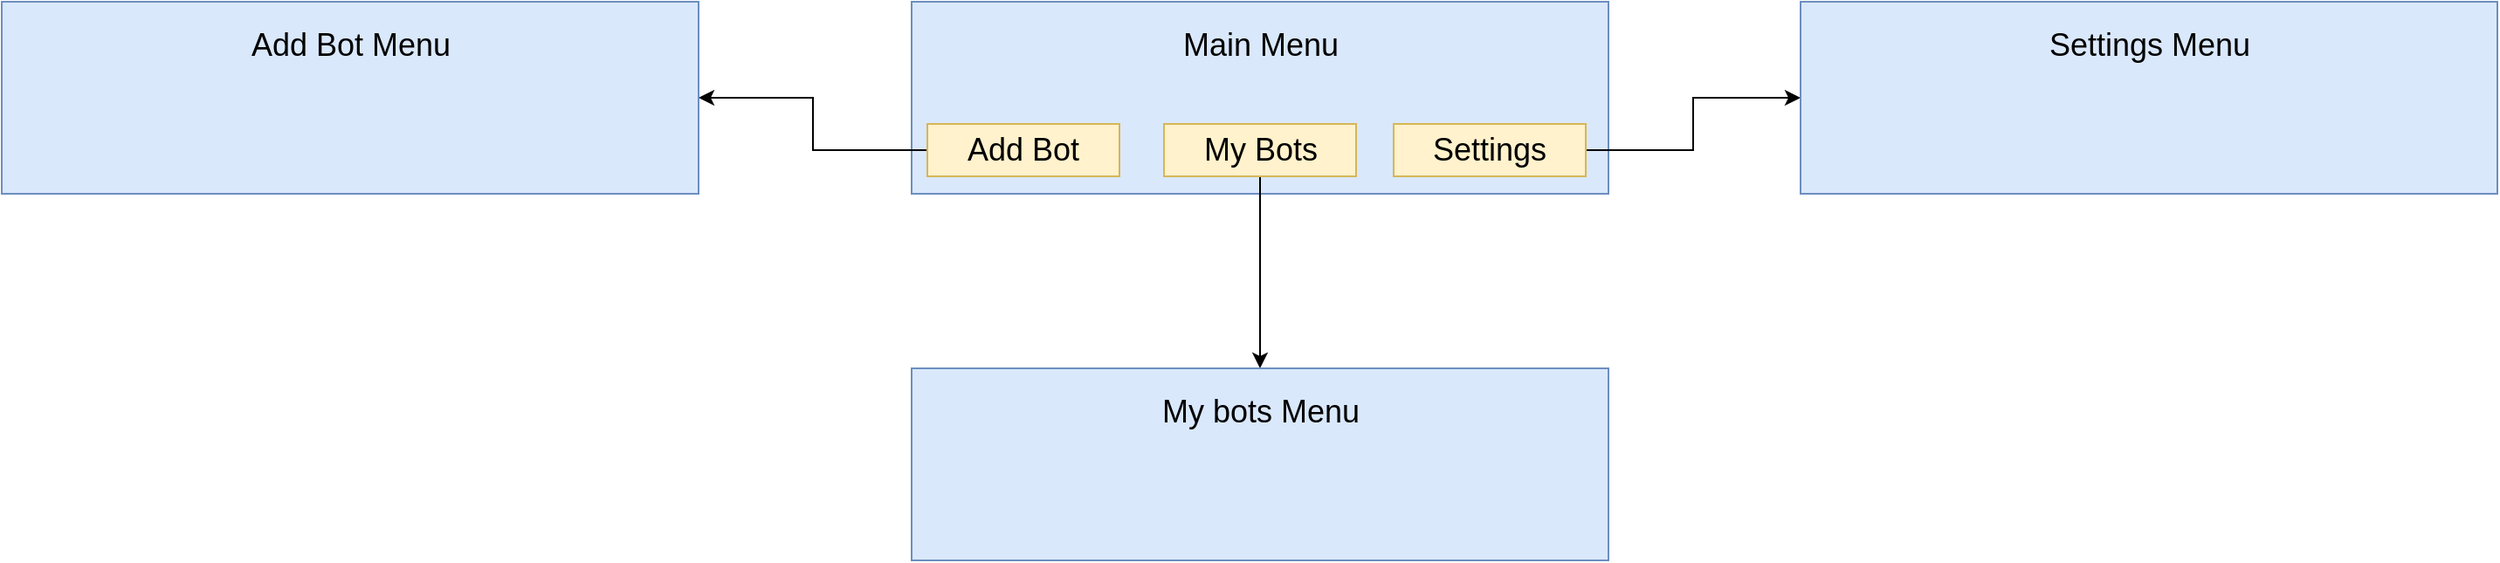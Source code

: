 <mxfile version="20.5.1" type="github">
  <diagram id="bkoPa95LsjZUlwaL_hDF" name="Page-1">
    <mxGraphModel dx="2500" dy="875" grid="1" gridSize="10" guides="1" tooltips="1" connect="1" arrows="1" fold="1" page="1" pageScale="1" pageWidth="827" pageHeight="1169" math="1" shadow="0">
      <root>
        <mxCell id="0" />
        <mxCell id="1" parent="0" />
        <mxCell id="YsEPku2POV7lSb2EOO0Q-2" value="" style="rounded=0;whiteSpace=wrap;html=1;fillColor=#dae8fc;strokeColor=#6c8ebf;" vertex="1" parent="1">
          <mxGeometry x="221" y="60" width="399" height="110" as="geometry" />
        </mxCell>
        <mxCell id="YsEPku2POV7lSb2EOO0Q-3" value="Main Menu" style="text;html=1;strokeColor=none;fillColor=none;align=center;verticalAlign=middle;whiteSpace=wrap;rounded=0;fontSize=18;" vertex="1" parent="1">
          <mxGeometry x="365.5" y="70" width="110" height="30" as="geometry" />
        </mxCell>
        <mxCell id="YsEPku2POV7lSb2EOO0Q-14" style="edgeStyle=orthogonalEdgeStyle;rounded=0;orthogonalLoop=1;jettySize=auto;html=1;exitX=1;exitY=0.5;exitDx=0;exitDy=0;entryX=0;entryY=0.5;entryDx=0;entryDy=0;fontSize=18;" edge="1" parent="1" source="YsEPku2POV7lSb2EOO0Q-6" target="YsEPku2POV7lSb2EOO0Q-10">
          <mxGeometry relative="1" as="geometry" />
        </mxCell>
        <mxCell id="YsEPku2POV7lSb2EOO0Q-6" value="Settings" style="rounded=0;whiteSpace=wrap;html=1;fontSize=18;fillColor=#fff2cc;strokeColor=#d6b656;" vertex="1" parent="1">
          <mxGeometry x="497" y="130" width="110" height="30" as="geometry" />
        </mxCell>
        <mxCell id="YsEPku2POV7lSb2EOO0Q-15" style="edgeStyle=orthogonalEdgeStyle;rounded=0;orthogonalLoop=1;jettySize=auto;html=1;exitX=0.5;exitY=1;exitDx=0;exitDy=0;entryX=0.5;entryY=0;entryDx=0;entryDy=0;fontSize=18;" edge="1" parent="1" source="YsEPku2POV7lSb2EOO0Q-7" target="YsEPku2POV7lSb2EOO0Q-11">
          <mxGeometry relative="1" as="geometry" />
        </mxCell>
        <mxCell id="YsEPku2POV7lSb2EOO0Q-7" value="My Bots" style="rounded=0;whiteSpace=wrap;html=1;fontSize=18;fillColor=#fff2cc;strokeColor=#d6b656;" vertex="1" parent="1">
          <mxGeometry x="365.5" y="130" width="110" height="30" as="geometry" />
        </mxCell>
        <mxCell id="YsEPku2POV7lSb2EOO0Q-13" style="edgeStyle=orthogonalEdgeStyle;rounded=0;orthogonalLoop=1;jettySize=auto;html=1;exitX=0;exitY=0.5;exitDx=0;exitDy=0;fontSize=18;" edge="1" parent="1" source="YsEPku2POV7lSb2EOO0Q-8" target="YsEPku2POV7lSb2EOO0Q-12">
          <mxGeometry relative="1" as="geometry" />
        </mxCell>
        <mxCell id="YsEPku2POV7lSb2EOO0Q-8" value="Add Bot" style="rounded=0;whiteSpace=wrap;html=1;fontSize=18;fillColor=#fff2cc;strokeColor=#d6b656;" vertex="1" parent="1">
          <mxGeometry x="230" y="130" width="110" height="30" as="geometry" />
        </mxCell>
        <mxCell id="YsEPku2POV7lSb2EOO0Q-10" value="" style="rounded=0;whiteSpace=wrap;html=1;fontSize=18;fillColor=#dae8fc;strokeColor=#6c8ebf;" vertex="1" parent="1">
          <mxGeometry x="730" y="60" width="399" height="110" as="geometry" />
        </mxCell>
        <mxCell id="YsEPku2POV7lSb2EOO0Q-11" value="" style="rounded=0;whiteSpace=wrap;html=1;fontSize=18;fillColor=#dae8fc;strokeColor=#6c8ebf;" vertex="1" parent="1">
          <mxGeometry x="221" y="270" width="399" height="110" as="geometry" />
        </mxCell>
        <mxCell id="YsEPku2POV7lSb2EOO0Q-12" value="" style="rounded=0;whiteSpace=wrap;html=1;fontSize=18;fillColor=#dae8fc;strokeColor=#6c8ebf;" vertex="1" parent="1">
          <mxGeometry x="-300" y="60" width="399" height="110" as="geometry" />
        </mxCell>
        <mxCell id="YsEPku2POV7lSb2EOO0Q-17" value="Add Bot Menu" style="text;html=1;strokeColor=none;fillColor=none;align=center;verticalAlign=middle;whiteSpace=wrap;rounded=0;fontSize=18;" vertex="1" parent="1">
          <mxGeometry x="-173.25" y="70" width="145.5" height="30" as="geometry" />
        </mxCell>
        <mxCell id="YsEPku2POV7lSb2EOO0Q-18" value="Settings Menu" style="text;html=1;strokeColor=none;fillColor=none;align=center;verticalAlign=middle;whiteSpace=wrap;rounded=0;fontSize=18;" vertex="1" parent="1">
          <mxGeometry x="856.75" y="70" width="145.5" height="30" as="geometry" />
        </mxCell>
        <mxCell id="YsEPku2POV7lSb2EOO0Q-19" value="My bots Menu" style="text;html=1;strokeColor=none;fillColor=none;align=center;verticalAlign=middle;whiteSpace=wrap;rounded=0;fontSize=18;" vertex="1" parent="1">
          <mxGeometry x="347.75" y="280" width="145.5" height="30" as="geometry" />
        </mxCell>
      </root>
    </mxGraphModel>
  </diagram>
</mxfile>
